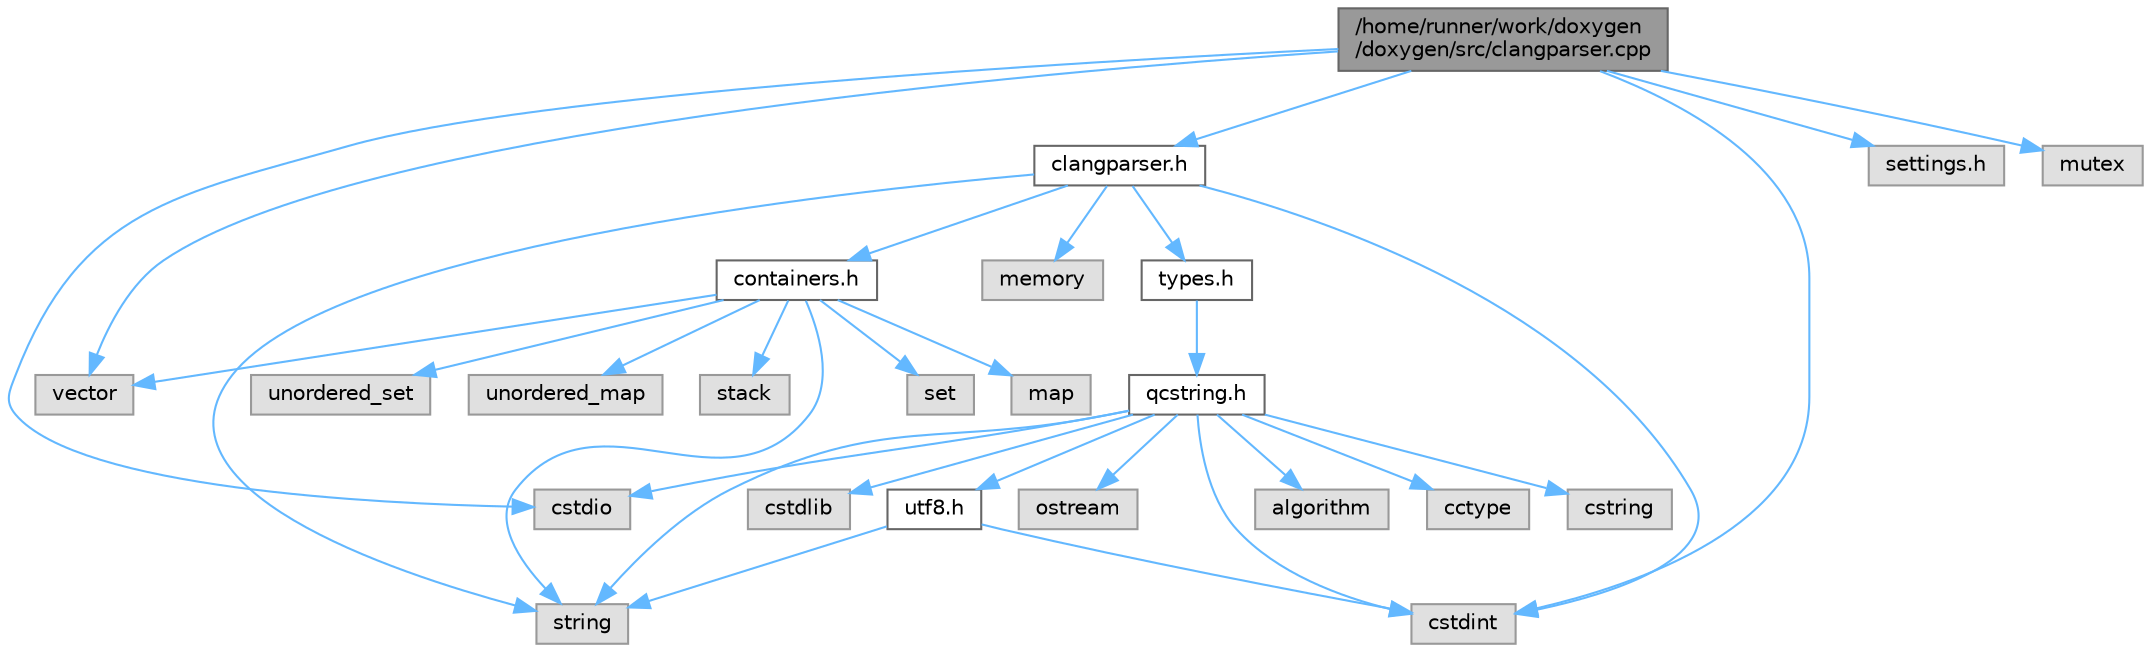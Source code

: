 digraph "/home/runner/work/doxygen/doxygen/src/clangparser.cpp"
{
 // INTERACTIVE_SVG=YES
 // LATEX_PDF_SIZE
  bgcolor="transparent";
  edge [fontname=Helvetica,fontsize=10,labelfontname=Helvetica,labelfontsize=10];
  node [fontname=Helvetica,fontsize=10,shape=box,height=0.2,width=0.4];
  Node1 [id="Node000001",label="/home/runner/work/doxygen\l/doxygen/src/clangparser.cpp",height=0.2,width=0.4,color="gray40", fillcolor="grey60", style="filled", fontcolor="black"];
  Node1 -> Node2 [id="edge1_Node000001_Node000002",color="steelblue1",style="solid"];
  Node2 [id="Node000002",label="clangparser.h",height=0.2,width=0.4,color="grey40", fillcolor="white", style="filled",URL="$d5/df7/clangparser_8h.html",tooltip=" "];
  Node2 -> Node3 [id="edge2_Node000002_Node000003",color="steelblue1",style="solid"];
  Node3 [id="Node000003",label="containers.h",height=0.2,width=0.4,color="grey40", fillcolor="white", style="filled",URL="$d5/d75/containers_8h.html",tooltip=" "];
  Node3 -> Node4 [id="edge3_Node000003_Node000004",color="steelblue1",style="solid"];
  Node4 [id="Node000004",label="vector",height=0.2,width=0.4,color="grey60", fillcolor="#E0E0E0", style="filled"];
  Node3 -> Node5 [id="edge4_Node000003_Node000005",color="steelblue1",style="solid"];
  Node5 [id="Node000005",label="string",height=0.2,width=0.4,color="grey60", fillcolor="#E0E0E0", style="filled"];
  Node3 -> Node6 [id="edge5_Node000003_Node000006",color="steelblue1",style="solid"];
  Node6 [id="Node000006",label="set",height=0.2,width=0.4,color="grey60", fillcolor="#E0E0E0", style="filled"];
  Node3 -> Node7 [id="edge6_Node000003_Node000007",color="steelblue1",style="solid"];
  Node7 [id="Node000007",label="map",height=0.2,width=0.4,color="grey60", fillcolor="#E0E0E0", style="filled"];
  Node3 -> Node8 [id="edge7_Node000003_Node000008",color="steelblue1",style="solid"];
  Node8 [id="Node000008",label="unordered_set",height=0.2,width=0.4,color="grey60", fillcolor="#E0E0E0", style="filled"];
  Node3 -> Node9 [id="edge8_Node000003_Node000009",color="steelblue1",style="solid"];
  Node9 [id="Node000009",label="unordered_map",height=0.2,width=0.4,color="grey60", fillcolor="#E0E0E0", style="filled"];
  Node3 -> Node10 [id="edge9_Node000003_Node000010",color="steelblue1",style="solid"];
  Node10 [id="Node000010",label="stack",height=0.2,width=0.4,color="grey60", fillcolor="#E0E0E0", style="filled"];
  Node2 -> Node11 [id="edge10_Node000002_Node000011",color="steelblue1",style="solid"];
  Node11 [id="Node000011",label="types.h",height=0.2,width=0.4,color="grey40", fillcolor="white", style="filled",URL="$d9/d49/types_8h.html",tooltip="This file contains a number of basic enums and types."];
  Node11 -> Node12 [id="edge11_Node000011_Node000012",color="steelblue1",style="solid"];
  Node12 [id="Node000012",label="qcstring.h",height=0.2,width=0.4,color="grey40", fillcolor="white", style="filled",URL="$d7/d5c/qcstring_8h.html",tooltip=" "];
  Node12 -> Node5 [id="edge12_Node000012_Node000005",color="steelblue1",style="solid"];
  Node12 -> Node13 [id="edge13_Node000012_Node000013",color="steelblue1",style="solid"];
  Node13 [id="Node000013",label="algorithm",height=0.2,width=0.4,color="grey60", fillcolor="#E0E0E0", style="filled"];
  Node12 -> Node14 [id="edge14_Node000012_Node000014",color="steelblue1",style="solid"];
  Node14 [id="Node000014",label="cctype",height=0.2,width=0.4,color="grey60", fillcolor="#E0E0E0", style="filled"];
  Node12 -> Node15 [id="edge15_Node000012_Node000015",color="steelblue1",style="solid"];
  Node15 [id="Node000015",label="cstring",height=0.2,width=0.4,color="grey60", fillcolor="#E0E0E0", style="filled"];
  Node12 -> Node16 [id="edge16_Node000012_Node000016",color="steelblue1",style="solid"];
  Node16 [id="Node000016",label="cstdio",height=0.2,width=0.4,color="grey60", fillcolor="#E0E0E0", style="filled"];
  Node12 -> Node17 [id="edge17_Node000012_Node000017",color="steelblue1",style="solid"];
  Node17 [id="Node000017",label="cstdlib",height=0.2,width=0.4,color="grey60", fillcolor="#E0E0E0", style="filled"];
  Node12 -> Node18 [id="edge18_Node000012_Node000018",color="steelblue1",style="solid"];
  Node18 [id="Node000018",label="cstdint",height=0.2,width=0.4,color="grey60", fillcolor="#E0E0E0", style="filled"];
  Node12 -> Node19 [id="edge19_Node000012_Node000019",color="steelblue1",style="solid"];
  Node19 [id="Node000019",label="ostream",height=0.2,width=0.4,color="grey60", fillcolor="#E0E0E0", style="filled"];
  Node12 -> Node20 [id="edge20_Node000012_Node000020",color="steelblue1",style="solid"];
  Node20 [id="Node000020",label="utf8.h",height=0.2,width=0.4,color="grey40", fillcolor="white", style="filled",URL="$db/d7c/utf8_8h.html",tooltip="Various UTF8 related helper functions."];
  Node20 -> Node18 [id="edge21_Node000020_Node000018",color="steelblue1",style="solid"];
  Node20 -> Node5 [id="edge22_Node000020_Node000005",color="steelblue1",style="solid"];
  Node2 -> Node21 [id="edge23_Node000002_Node000021",color="steelblue1",style="solid"];
  Node21 [id="Node000021",label="memory",height=0.2,width=0.4,color="grey60", fillcolor="#E0E0E0", style="filled"];
  Node2 -> Node5 [id="edge24_Node000002_Node000005",color="steelblue1",style="solid"];
  Node2 -> Node18 [id="edge25_Node000002_Node000018",color="steelblue1",style="solid"];
  Node1 -> Node22 [id="edge26_Node000001_Node000022",color="steelblue1",style="solid"];
  Node22 [id="Node000022",label="settings.h",height=0.2,width=0.4,color="grey60", fillcolor="#E0E0E0", style="filled"];
  Node1 -> Node16 [id="edge27_Node000001_Node000016",color="steelblue1",style="solid"];
  Node1 -> Node18 [id="edge28_Node000001_Node000018",color="steelblue1",style="solid"];
  Node1 -> Node4 [id="edge29_Node000001_Node000004",color="steelblue1",style="solid"];
  Node1 -> Node23 [id="edge30_Node000001_Node000023",color="steelblue1",style="solid"];
  Node23 [id="Node000023",label="mutex",height=0.2,width=0.4,color="grey60", fillcolor="#E0E0E0", style="filled"];
}
